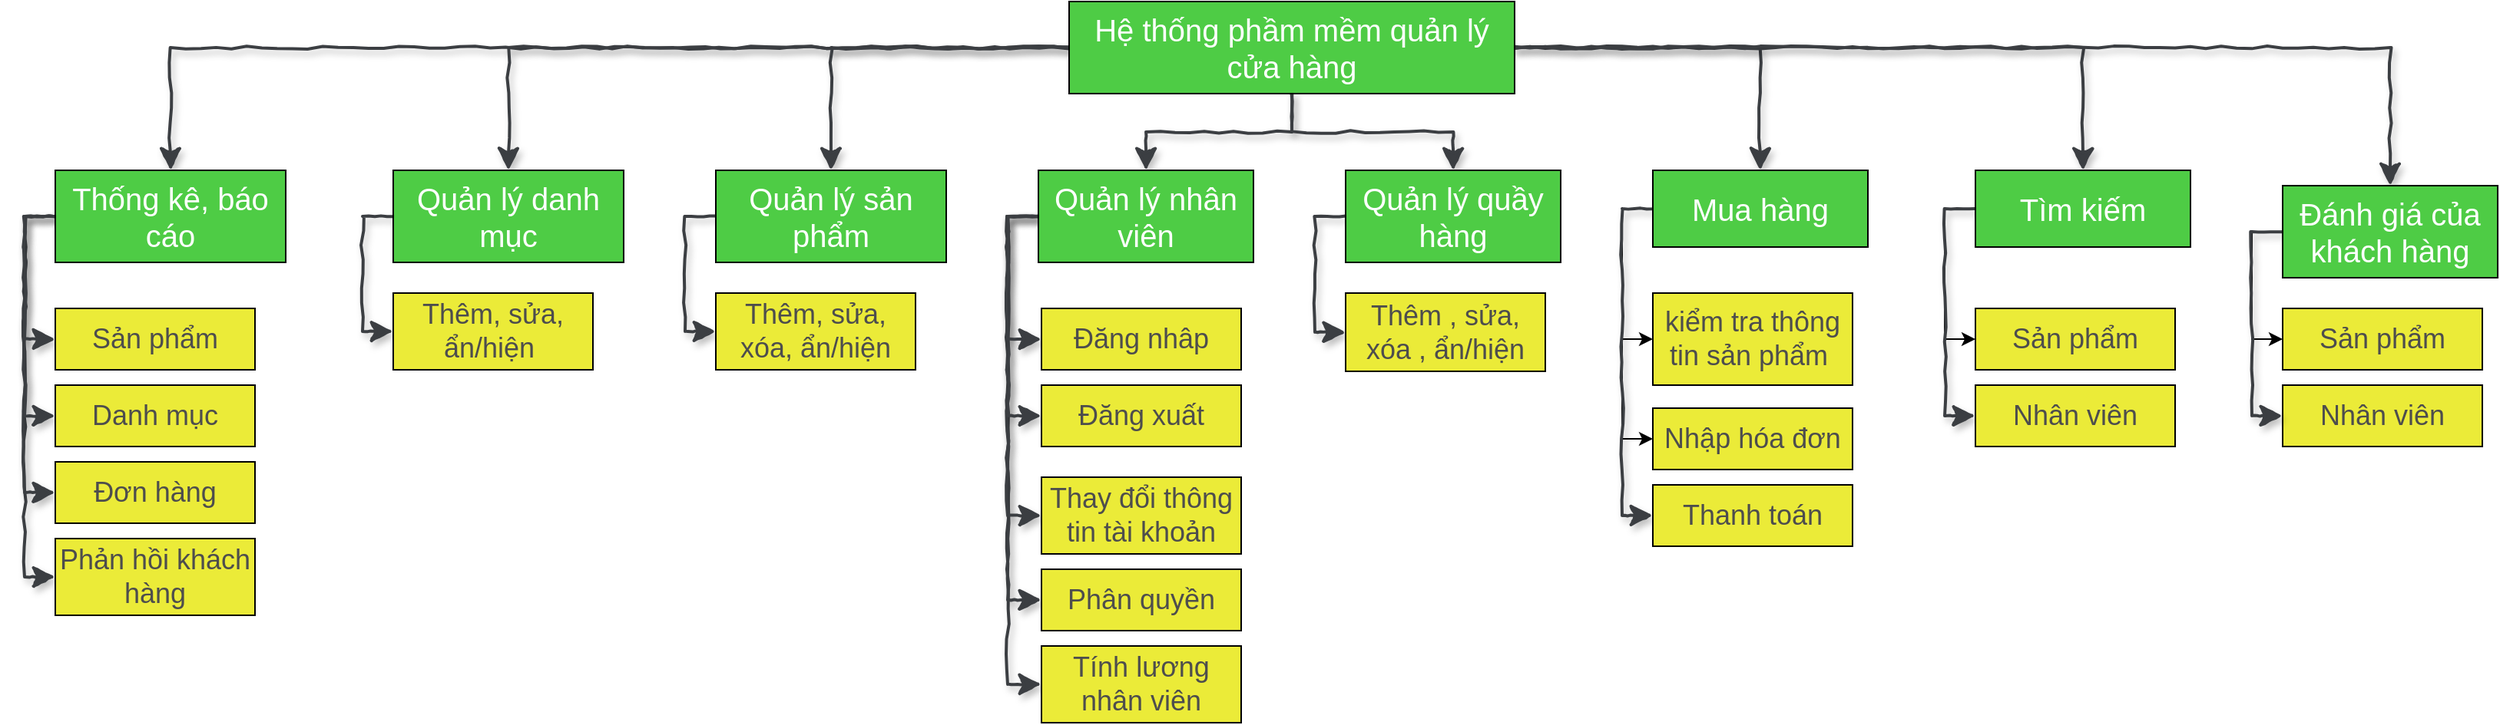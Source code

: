 <mxfile version="12.3.9" type="device" pages="1"><diagram id="-JBexkkpz81V2Hnqpby5" name="Page-1"><mxGraphModel dx="1447" dy="813" grid="1" gridSize="10" guides="1" tooltips="1" connect="1" arrows="1" fold="1" page="1" pageScale="1" pageWidth="827" pageHeight="1169" math="0" shadow="0"><root><mxCell id="0"/><mxCell id="1" parent="0"/><mxCell id="qNb7c2gmPpDmxHkrUFEr-43" style="edgeStyle=orthogonalEdgeStyle;rounded=0;orthogonalLoop=1;jettySize=auto;html=1;entryX=0.5;entryY=0;entryDx=0;entryDy=0;exitX=0;exitY=0.5;exitDx=0;exitDy=0;fontSize=20;spacing=10;endSize=10;startSize=10;jumpSize=10;shadow=1;comic=1;arcSize=100;strokeWidth=2;fillColor=#cdeb8b;strokeColor=#3B3E42;" edge="1" parent="1" source="qNb7c2gmPpDmxHkrUFEr-1" target="qNb7c2gmPpDmxHkrUFEr-2"><mxGeometry relative="1" as="geometry"/></mxCell><mxCell id="qNb7c2gmPpDmxHkrUFEr-44" style="edgeStyle=orthogonalEdgeStyle;rounded=0;orthogonalLoop=1;jettySize=auto;html=1;entryX=0.5;entryY=0;entryDx=0;entryDy=0;exitX=0;exitY=0.5;exitDx=0;exitDy=0;fontSize=20;spacing=10;endSize=10;startSize=10;jumpSize=10;shadow=1;comic=1;arcSize=100;strokeWidth=2;fillColor=#cdeb8b;strokeColor=#3B3E42;" edge="1" parent="1" source="qNb7c2gmPpDmxHkrUFEr-1" target="qNb7c2gmPpDmxHkrUFEr-3"><mxGeometry relative="1" as="geometry"/></mxCell><mxCell id="qNb7c2gmPpDmxHkrUFEr-45" style="edgeStyle=orthogonalEdgeStyle;rounded=0;orthogonalLoop=1;jettySize=auto;html=1;entryX=0.5;entryY=0;entryDx=0;entryDy=0;fontSize=20;spacing=10;endSize=10;startSize=10;jumpSize=10;shadow=1;comic=1;arcSize=100;strokeWidth=2;fillColor=#cdeb8b;strokeColor=#3B3E42;" edge="1" parent="1" source="qNb7c2gmPpDmxHkrUFEr-1" target="qNb7c2gmPpDmxHkrUFEr-4"><mxGeometry relative="1" as="geometry"/></mxCell><mxCell id="qNb7c2gmPpDmxHkrUFEr-46" style="edgeStyle=orthogonalEdgeStyle;rounded=0;orthogonalLoop=1;jettySize=auto;html=1;entryX=0.5;entryY=0;entryDx=0;entryDy=0;fontSize=20;spacing=10;endSize=10;startSize=10;jumpSize=10;shadow=1;comic=1;arcSize=100;strokeWidth=2;fillColor=#cdeb8b;strokeColor=#3B3E42;" edge="1" parent="1" source="qNb7c2gmPpDmxHkrUFEr-1" target="qNb7c2gmPpDmxHkrUFEr-5"><mxGeometry relative="1" as="geometry"/></mxCell><mxCell id="qNb7c2gmPpDmxHkrUFEr-47" style="edgeStyle=orthogonalEdgeStyle;rounded=0;orthogonalLoop=1;jettySize=auto;html=1;fontSize=20;spacing=10;endSize=10;startSize=10;jumpSize=10;shadow=1;comic=1;arcSize=100;strokeWidth=2;fillColor=#cdeb8b;strokeColor=#3B3E42;" edge="1" parent="1" source="qNb7c2gmPpDmxHkrUFEr-1" target="qNb7c2gmPpDmxHkrUFEr-11"><mxGeometry relative="1" as="geometry"/></mxCell><mxCell id="qNb7c2gmPpDmxHkrUFEr-48" style="edgeStyle=orthogonalEdgeStyle;rounded=0;orthogonalLoop=1;jettySize=auto;html=1;fontSize=20;spacing=10;endSize=10;startSize=10;jumpSize=10;shadow=1;comic=1;arcSize=100;strokeWidth=2;fillColor=#cdeb8b;strokeColor=#3B3E42;" edge="1" parent="1" source="qNb7c2gmPpDmxHkrUFEr-1" target="qNb7c2gmPpDmxHkrUFEr-19"><mxGeometry relative="1" as="geometry"/></mxCell><mxCell id="qNb7c2gmPpDmxHkrUFEr-49" style="edgeStyle=orthogonalEdgeStyle;rounded=0;orthogonalLoop=1;jettySize=auto;html=1;entryX=0.5;entryY=0;entryDx=0;entryDy=0;fontSize=20;spacing=10;endSize=10;startSize=10;jumpSize=10;shadow=1;comic=1;arcSize=100;strokeWidth=2;fillColor=#cdeb8b;strokeColor=#3B3E42;" edge="1" parent="1" source="qNb7c2gmPpDmxHkrUFEr-1" target="qNb7c2gmPpDmxHkrUFEr-34"><mxGeometry relative="1" as="geometry"/></mxCell><mxCell id="qNb7c2gmPpDmxHkrUFEr-50" style="edgeStyle=orthogonalEdgeStyle;rounded=0;orthogonalLoop=1;jettySize=auto;html=1;fontSize=20;spacing=10;endSize=10;startSize=10;jumpSize=10;shadow=1;comic=1;arcSize=100;strokeWidth=2;fillColor=#cdeb8b;strokeColor=#3B3E42;" edge="1" parent="1" source="qNb7c2gmPpDmxHkrUFEr-1" target="qNb7c2gmPpDmxHkrUFEr-41"><mxGeometry relative="1" as="geometry"/></mxCell><mxCell id="qNb7c2gmPpDmxHkrUFEr-1" value="Hệ thống phầm mềm quản lý cửa hàng" style="rounded=0;whiteSpace=wrap;html=1;fontSize=20;fillColor=#4ECC45;fontColor=#FFFFFF;" vertex="1" parent="1"><mxGeometry x="700" y="30" width="290" height="60" as="geometry"/></mxCell><mxCell id="qNb7c2gmPpDmxHkrUFEr-51" style="edgeStyle=orthogonalEdgeStyle;rounded=0;orthogonalLoop=1;jettySize=auto;html=1;entryX=0;entryY=0.5;entryDx=0;entryDy=0;exitX=0;exitY=0.5;exitDx=0;exitDy=0;spacing=10;endSize=10;startSize=10;jumpSize=10;shadow=1;comic=1;arcSize=100;strokeWidth=2;fillColor=#cdeb8b;strokeColor=#3B3E42;" edge="1" parent="1" source="qNb7c2gmPpDmxHkrUFEr-2" target="qNb7c2gmPpDmxHkrUFEr-29"><mxGeometry relative="1" as="geometry"/></mxCell><mxCell id="qNb7c2gmPpDmxHkrUFEr-52" style="edgeStyle=orthogonalEdgeStyle;rounded=0;orthogonalLoop=1;jettySize=auto;html=1;entryX=0;entryY=0.5;entryDx=0;entryDy=0;exitX=0;exitY=0.5;exitDx=0;exitDy=0;spacing=10;endSize=10;startSize=10;jumpSize=10;shadow=1;comic=1;arcSize=100;strokeWidth=2;fillColor=#cdeb8b;strokeColor=#3B3E42;" edge="1" parent="1" source="qNb7c2gmPpDmxHkrUFEr-2" target="qNb7c2gmPpDmxHkrUFEr-28"><mxGeometry relative="1" as="geometry"/></mxCell><mxCell id="qNb7c2gmPpDmxHkrUFEr-53" style="edgeStyle=orthogonalEdgeStyle;rounded=0;orthogonalLoop=1;jettySize=auto;html=1;entryX=0;entryY=0.5;entryDx=0;entryDy=0;exitX=0;exitY=0.5;exitDx=0;exitDy=0;spacing=10;endSize=10;startSize=10;jumpSize=10;shadow=1;comic=1;arcSize=100;strokeWidth=2;fillColor=#cdeb8b;strokeColor=#3B3E42;" edge="1" parent="1" source="qNb7c2gmPpDmxHkrUFEr-2" target="qNb7c2gmPpDmxHkrUFEr-22"><mxGeometry relative="1" as="geometry"/></mxCell><mxCell id="qNb7c2gmPpDmxHkrUFEr-54" style="edgeStyle=orthogonalEdgeStyle;rounded=0;orthogonalLoop=1;jettySize=auto;html=1;entryX=0;entryY=0.5;entryDx=0;entryDy=0;exitX=0;exitY=0.5;exitDx=0;exitDy=0;spacing=10;endSize=10;startSize=10;jumpSize=10;shadow=1;comic=1;arcSize=100;strokeWidth=2;fillColor=#cdeb8b;strokeColor=#3B3E42;" edge="1" parent="1" source="qNb7c2gmPpDmxHkrUFEr-2" target="qNb7c2gmPpDmxHkrUFEr-6"><mxGeometry relative="1" as="geometry"/></mxCell><mxCell id="qNb7c2gmPpDmxHkrUFEr-2" value="Thống kê, báo cáo" style="rounded=0;whiteSpace=wrap;html=1;fontSize=20;fillColor=#4ECC45;fontColor=#FFFFFF;" vertex="1" parent="1"><mxGeometry x="40" y="140" width="150" height="60" as="geometry"/></mxCell><mxCell id="qNb7c2gmPpDmxHkrUFEr-55" style="edgeStyle=orthogonalEdgeStyle;rounded=0;orthogonalLoop=1;jettySize=auto;html=1;entryX=0;entryY=0.5;entryDx=0;entryDy=0;exitX=0;exitY=0.5;exitDx=0;exitDy=0;spacing=10;endSize=10;startSize=10;jumpSize=10;shadow=1;comic=1;arcSize=100;strokeWidth=2;fillColor=#cdeb8b;strokeColor=#3B3E42;" edge="1" parent="1" source="qNb7c2gmPpDmxHkrUFEr-3" target="qNb7c2gmPpDmxHkrUFEr-10"><mxGeometry relative="1" as="geometry"/></mxCell><mxCell id="qNb7c2gmPpDmxHkrUFEr-3" value="Quản lý danh mục" style="rounded=0;whiteSpace=wrap;html=1;fontSize=20;fillColor=#4ECC45;fontColor=#FFFFFF;" vertex="1" parent="1"><mxGeometry x="260" y="140" width="150" height="60" as="geometry"/></mxCell><mxCell id="qNb7c2gmPpDmxHkrUFEr-56" style="edgeStyle=orthogonalEdgeStyle;rounded=0;orthogonalLoop=1;jettySize=auto;html=1;entryX=0;entryY=0.5;entryDx=0;entryDy=0;exitX=0;exitY=0.5;exitDx=0;exitDy=0;spacing=10;endSize=10;startSize=10;jumpSize=10;shadow=1;comic=1;arcSize=100;strokeWidth=2;fillColor=#cdeb8b;strokeColor=#3B3E42;" edge="1" parent="1" source="qNb7c2gmPpDmxHkrUFEr-4" target="qNb7c2gmPpDmxHkrUFEr-9"><mxGeometry relative="1" as="geometry"/></mxCell><mxCell id="qNb7c2gmPpDmxHkrUFEr-4" value="Quản lý sản phẩm" style="rounded=0;whiteSpace=wrap;html=1;fontSize=20;fillColor=#4ECC45;fontColor=#FFFFFF;" vertex="1" parent="1"><mxGeometry x="470" y="140" width="150" height="60" as="geometry"/></mxCell><mxCell id="qNb7c2gmPpDmxHkrUFEr-57" style="edgeStyle=orthogonalEdgeStyle;rounded=0;orthogonalLoop=1;jettySize=auto;html=1;entryX=0;entryY=0.5;entryDx=0;entryDy=0;exitX=0;exitY=0.5;exitDx=0;exitDy=0;spacing=10;endSize=10;startSize=10;jumpSize=10;shadow=1;comic=1;arcSize=100;strokeWidth=2;fillColor=#cdeb8b;strokeColor=#3B3E42;" edge="1" parent="1" source="qNb7c2gmPpDmxHkrUFEr-5" target="qNb7c2gmPpDmxHkrUFEr-20"><mxGeometry relative="1" as="geometry"/></mxCell><mxCell id="qNb7c2gmPpDmxHkrUFEr-58" style="edgeStyle=orthogonalEdgeStyle;rounded=0;orthogonalLoop=1;jettySize=auto;html=1;entryX=0;entryY=0.5;entryDx=0;entryDy=0;exitX=0;exitY=0.5;exitDx=0;exitDy=0;spacing=10;endSize=10;startSize=10;jumpSize=10;shadow=1;comic=1;arcSize=100;strokeWidth=2;fillColor=#cdeb8b;strokeColor=#3B3E42;" edge="1" parent="1" source="qNb7c2gmPpDmxHkrUFEr-5" target="qNb7c2gmPpDmxHkrUFEr-26"><mxGeometry relative="1" as="geometry"/></mxCell><mxCell id="qNb7c2gmPpDmxHkrUFEr-59" style="edgeStyle=orthogonalEdgeStyle;rounded=0;orthogonalLoop=1;jettySize=auto;html=1;entryX=0;entryY=0.5;entryDx=0;entryDy=0;exitX=0;exitY=0.5;exitDx=0;exitDy=0;spacing=10;endSize=10;startSize=10;jumpSize=10;shadow=1;comic=1;arcSize=100;strokeWidth=2;fillColor=#cdeb8b;strokeColor=#3B3E42;" edge="1" parent="1" source="qNb7c2gmPpDmxHkrUFEr-5" target="qNb7c2gmPpDmxHkrUFEr-24"><mxGeometry relative="1" as="geometry"/></mxCell><mxCell id="qNb7c2gmPpDmxHkrUFEr-60" style="edgeStyle=orthogonalEdgeStyle;rounded=0;orthogonalLoop=1;jettySize=auto;html=1;entryX=0;entryY=0.5;entryDx=0;entryDy=0;exitX=0;exitY=0.5;exitDx=0;exitDy=0;spacing=10;endSize=10;startSize=10;jumpSize=10;shadow=1;comic=1;arcSize=100;strokeWidth=2;fillColor=#cdeb8b;strokeColor=#3B3E42;" edge="1" parent="1" source="qNb7c2gmPpDmxHkrUFEr-5" target="qNb7c2gmPpDmxHkrUFEr-25"><mxGeometry relative="1" as="geometry"/></mxCell><mxCell id="qNb7c2gmPpDmxHkrUFEr-61" style="edgeStyle=orthogonalEdgeStyle;rounded=0;orthogonalLoop=1;jettySize=auto;html=1;entryX=0;entryY=0.5;entryDx=0;entryDy=0;exitX=0;exitY=0.5;exitDx=0;exitDy=0;spacing=10;endSize=10;startSize=10;jumpSize=10;shadow=1;comic=1;arcSize=100;strokeWidth=2;fillColor=#cdeb8b;strokeColor=#3B3E42;" edge="1" parent="1" source="qNb7c2gmPpDmxHkrUFEr-5" target="qNb7c2gmPpDmxHkrUFEr-8"><mxGeometry relative="1" as="geometry"/></mxCell><mxCell id="qNb7c2gmPpDmxHkrUFEr-5" value="Quản lý nhân viên" style="rounded=0;whiteSpace=wrap;html=1;fontSize=20;fillColor=#4ECC45;fontColor=#FFFFFF;" vertex="1" parent="1"><mxGeometry x="680" y="140" width="140" height="60" as="geometry"/></mxCell><mxCell id="qNb7c2gmPpDmxHkrUFEr-6" value="Sản phẩm" style="rounded=0;whiteSpace=wrap;html=1;fillColor=#EBEB38;fontColor=#4D4D4D;fontSize=18;" vertex="1" parent="1"><mxGeometry x="40" y="230" width="130" height="40" as="geometry"/></mxCell><mxCell id="qNb7c2gmPpDmxHkrUFEr-8" value="Đăng nhâp" style="rounded=0;whiteSpace=wrap;html=1;fillColor=#EBEB38;fontColor=#4D4D4D;fontSize=18;" vertex="1" parent="1"><mxGeometry x="682" y="230" width="130" height="40" as="geometry"/></mxCell><mxCell id="qNb7c2gmPpDmxHkrUFEr-9" value="Thêm, sửa, xóa, ẩn/hiện" style="rounded=0;whiteSpace=wrap;html=1;fillColor=#EBEB38;fontColor=#4D4D4D;fontSize=18;" vertex="1" parent="1"><mxGeometry x="470" y="220" width="130" height="50" as="geometry"/></mxCell><mxCell id="qNb7c2gmPpDmxHkrUFEr-10" value="Thêm, sửa, ẩn/hiện&amp;nbsp;" style="rounded=0;whiteSpace=wrap;html=1;fillColor=#EBEB38;fontColor=#4D4D4D;fontSize=18;" vertex="1" parent="1"><mxGeometry x="260" y="220" width="130" height="50" as="geometry"/></mxCell><mxCell id="qNb7c2gmPpDmxHkrUFEr-62" style="edgeStyle=orthogonalEdgeStyle;rounded=0;orthogonalLoop=1;jettySize=auto;html=1;entryX=0;entryY=0.5;entryDx=0;entryDy=0;exitX=0;exitY=0.5;exitDx=0;exitDy=0;spacing=10;endSize=10;startSize=10;jumpSize=10;shadow=1;comic=1;arcSize=100;strokeWidth=2;fillColor=#cdeb8b;strokeColor=#3B3E42;" edge="1" parent="1" source="qNb7c2gmPpDmxHkrUFEr-11" target="qNb7c2gmPpDmxHkrUFEr-30"><mxGeometry relative="1" as="geometry"/></mxCell><mxCell id="qNb7c2gmPpDmxHkrUFEr-11" value="Quản lý quầy hàng" style="rounded=0;whiteSpace=wrap;html=1;fontSize=20;fillColor=#4ECC45;fontColor=#FFFFFF;" vertex="1" parent="1"><mxGeometry x="880" y="140" width="140" height="60" as="geometry"/></mxCell><mxCell id="qNb7c2gmPpDmxHkrUFEr-13" value="kiểm tra thông tin sản phẩm&amp;nbsp;" style="rounded=0;whiteSpace=wrap;html=1;fillColor=#EBEB38;fontColor=#4D4D4D;fontSize=18;" vertex="1" parent="1"><mxGeometry x="1080" y="220" width="130" height="60" as="geometry"/></mxCell><mxCell id="qNb7c2gmPpDmxHkrUFEr-64" style="edgeStyle=orthogonalEdgeStyle;rounded=0;orthogonalLoop=1;jettySize=auto;html=1;entryX=0;entryY=0.5;entryDx=0;entryDy=0;exitX=0;exitY=0.5;exitDx=0;exitDy=0;" edge="1" parent="1" source="qNb7c2gmPpDmxHkrUFEr-19" target="qNb7c2gmPpDmxHkrUFEr-13"><mxGeometry relative="1" as="geometry"/></mxCell><mxCell id="qNb7c2gmPpDmxHkrUFEr-65" style="edgeStyle=orthogonalEdgeStyle;rounded=0;orthogonalLoop=1;jettySize=auto;html=1;entryX=0;entryY=0.5;entryDx=0;entryDy=0;exitX=0;exitY=0.5;exitDx=0;exitDy=0;" edge="1" parent="1" source="qNb7c2gmPpDmxHkrUFEr-19" target="qNb7c2gmPpDmxHkrUFEr-27"><mxGeometry relative="1" as="geometry"/></mxCell><mxCell id="qNb7c2gmPpDmxHkrUFEr-66" style="edgeStyle=orthogonalEdgeStyle;rounded=0;orthogonalLoop=1;jettySize=auto;html=1;entryX=0;entryY=0.5;entryDx=0;entryDy=0;exitX=0;exitY=0.5;exitDx=0;exitDy=0;spacing=10;endSize=10;startSize=10;jumpSize=10;shadow=1;comic=1;arcSize=100;strokeWidth=2;fillColor=#cdeb8b;strokeColor=#3B3E42;" edge="1" parent="1" source="qNb7c2gmPpDmxHkrUFEr-19" target="qNb7c2gmPpDmxHkrUFEr-38"><mxGeometry relative="1" as="geometry"/></mxCell><mxCell id="qNb7c2gmPpDmxHkrUFEr-19" value="Mua hàng" style="rounded=0;whiteSpace=wrap;html=1;fontSize=20;fillColor=#4ECC45;fontColor=#FFFFFF;" vertex="1" parent="1"><mxGeometry x="1080" y="140" width="140" height="50" as="geometry"/></mxCell><mxCell id="qNb7c2gmPpDmxHkrUFEr-20" value="Tính lương nhân viên" style="rounded=0;whiteSpace=wrap;html=1;fillColor=#EBEB38;fontColor=#4D4D4D;fontSize=18;" vertex="1" parent="1"><mxGeometry x="682" y="450" width="130" height="50" as="geometry"/></mxCell><mxCell id="qNb7c2gmPpDmxHkrUFEr-22" value="Danh mục" style="rounded=0;whiteSpace=wrap;html=1;fillColor=#EBEB38;fontColor=#4D4D4D;fontSize=18;" vertex="1" parent="1"><mxGeometry x="40" y="280" width="130" height="40" as="geometry"/></mxCell><mxCell id="qNb7c2gmPpDmxHkrUFEr-24" value="Thay đổi thông tin tài khoản" style="rounded=0;whiteSpace=wrap;html=1;fillColor=#EBEB38;fontColor=#4D4D4D;fontSize=18;" vertex="1" parent="1"><mxGeometry x="682" y="340" width="130" height="50" as="geometry"/></mxCell><mxCell id="qNb7c2gmPpDmxHkrUFEr-25" value="Đăng xuất" style="rounded=0;whiteSpace=wrap;html=1;fillColor=#EBEB38;fontColor=#4D4D4D;fontSize=18;" vertex="1" parent="1"><mxGeometry x="682" y="280" width="130" height="40" as="geometry"/></mxCell><mxCell id="qNb7c2gmPpDmxHkrUFEr-26" value="Phân quyền" style="rounded=0;whiteSpace=wrap;html=1;fillColor=#EBEB38;fontColor=#4D4D4D;fontSize=18;" vertex="1" parent="1"><mxGeometry x="682" y="400" width="130" height="40" as="geometry"/></mxCell><mxCell id="qNb7c2gmPpDmxHkrUFEr-27" value="Nhập hóa đơn" style="rounded=0;whiteSpace=wrap;html=1;fillColor=#EBEB38;fontColor=#4D4D4D;fontSize=18;" vertex="1" parent="1"><mxGeometry x="1080" y="295" width="130" height="40" as="geometry"/></mxCell><mxCell id="qNb7c2gmPpDmxHkrUFEr-28" value="Đơn hàng" style="rounded=0;whiteSpace=wrap;html=1;fillColor=#EBEB38;fontColor=#4D4D4D;fontSize=18;" vertex="1" parent="1"><mxGeometry x="40" y="330" width="130" height="40" as="geometry"/></mxCell><mxCell id="qNb7c2gmPpDmxHkrUFEr-29" value="Phản hồi khách hàng" style="rounded=0;whiteSpace=wrap;html=1;fillColor=#EBEB38;fontColor=#4D4D4D;fontSize=18;" vertex="1" parent="1"><mxGeometry x="40" y="380" width="130" height="50" as="geometry"/></mxCell><mxCell id="qNb7c2gmPpDmxHkrUFEr-30" value="Thêm , sửa, xóa , ẩn/hiện" style="rounded=0;whiteSpace=wrap;html=1;fillColor=#EBEB38;fontColor=#4D4D4D;fontSize=18;" vertex="1" parent="1"><mxGeometry x="880" y="220" width="130" height="51" as="geometry"/></mxCell><mxCell id="qNb7c2gmPpDmxHkrUFEr-33" value="Sản phẩm" style="rounded=0;whiteSpace=wrap;html=1;fillColor=#EBEB38;fontColor=#4D4D4D;fontSize=18;" vertex="1" parent="1"><mxGeometry x="1290" y="230" width="130" height="40" as="geometry"/></mxCell><mxCell id="qNb7c2gmPpDmxHkrUFEr-68" style="edgeStyle=orthogonalEdgeStyle;rounded=0;orthogonalLoop=1;jettySize=auto;html=1;entryX=0;entryY=0.5;entryDx=0;entryDy=0;exitX=0;exitY=0.5;exitDx=0;exitDy=0;" edge="1" parent="1" source="qNb7c2gmPpDmxHkrUFEr-34" target="qNb7c2gmPpDmxHkrUFEr-33"><mxGeometry relative="1" as="geometry"/></mxCell><mxCell id="qNb7c2gmPpDmxHkrUFEr-69" style="edgeStyle=orthogonalEdgeStyle;rounded=0;orthogonalLoop=1;jettySize=auto;html=1;entryX=0;entryY=0.5;entryDx=0;entryDy=0;exitX=0;exitY=0.5;exitDx=0;exitDy=0;spacing=10;endSize=10;startSize=10;jumpSize=10;shadow=1;comic=1;arcSize=100;strokeWidth=2;fillColor=#cdeb8b;strokeColor=#3B3E42;" edge="1" parent="1" source="qNb7c2gmPpDmxHkrUFEr-34" target="qNb7c2gmPpDmxHkrUFEr-35"><mxGeometry relative="1" as="geometry"/></mxCell><mxCell id="qNb7c2gmPpDmxHkrUFEr-34" value="Tìm kiếm" style="rounded=0;whiteSpace=wrap;html=1;fontSize=20;fillColor=#4ECC45;fontColor=#FFFFFF;" vertex="1" parent="1"><mxGeometry x="1290" y="140" width="140" height="50" as="geometry"/></mxCell><mxCell id="qNb7c2gmPpDmxHkrUFEr-35" value="Nhân viên" style="rounded=0;whiteSpace=wrap;html=1;fillColor=#EBEB38;fontColor=#4D4D4D;fontSize=18;" vertex="1" parent="1"><mxGeometry x="1290" y="280" width="130" height="40" as="geometry"/></mxCell><mxCell id="qNb7c2gmPpDmxHkrUFEr-36" value="Nhân viên" style="rounded=0;whiteSpace=wrap;html=1;fillColor=#EBEB38;fontColor=#4D4D4D;fontSize=18;" vertex="1" parent="1"><mxGeometry x="1490" y="280" width="130" height="40" as="geometry"/></mxCell><mxCell id="qNb7c2gmPpDmxHkrUFEr-37" value="Sản phẩm" style="rounded=0;whiteSpace=wrap;html=1;fillColor=#EBEB38;fontColor=#4D4D4D;fontSize=18;" vertex="1" parent="1"><mxGeometry x="1490" y="230" width="130" height="40" as="geometry"/></mxCell><mxCell id="qNb7c2gmPpDmxHkrUFEr-38" value="Thanh toán" style="rounded=0;whiteSpace=wrap;html=1;fillColor=#EBEB38;fontColor=#4D4D4D;fontSize=18;" vertex="1" parent="1"><mxGeometry x="1080" y="345" width="130" height="40" as="geometry"/></mxCell><mxCell id="qNb7c2gmPpDmxHkrUFEr-70" style="edgeStyle=orthogonalEdgeStyle;rounded=0;orthogonalLoop=1;jettySize=auto;html=1;entryX=0;entryY=0.5;entryDx=0;entryDy=0;exitX=0;exitY=0.5;exitDx=0;exitDy=0;" edge="1" parent="1" source="qNb7c2gmPpDmxHkrUFEr-41" target="qNb7c2gmPpDmxHkrUFEr-37"><mxGeometry relative="1" as="geometry"/></mxCell><mxCell id="qNb7c2gmPpDmxHkrUFEr-71" style="edgeStyle=orthogonalEdgeStyle;rounded=0;orthogonalLoop=1;jettySize=auto;html=1;entryX=0;entryY=0.5;entryDx=0;entryDy=0;exitX=0;exitY=0.5;exitDx=0;exitDy=0;spacing=10;endSize=10;startSize=10;jumpSize=10;shadow=1;comic=1;arcSize=100;strokeWidth=2;fillColor=#cdeb8b;strokeColor=#3B3E42;" edge="1" parent="1" source="qNb7c2gmPpDmxHkrUFEr-41" target="qNb7c2gmPpDmxHkrUFEr-36"><mxGeometry relative="1" as="geometry"/></mxCell><mxCell id="qNb7c2gmPpDmxHkrUFEr-41" value="Đánh giá của khách hàng" style="rounded=0;whiteSpace=wrap;html=1;fontSize=20;fillColor=#4ECC45;fontColor=#FFFFFF;" vertex="1" parent="1"><mxGeometry x="1490" y="150" width="140" height="60" as="geometry"/></mxCell></root></mxGraphModel></diagram></mxfile>